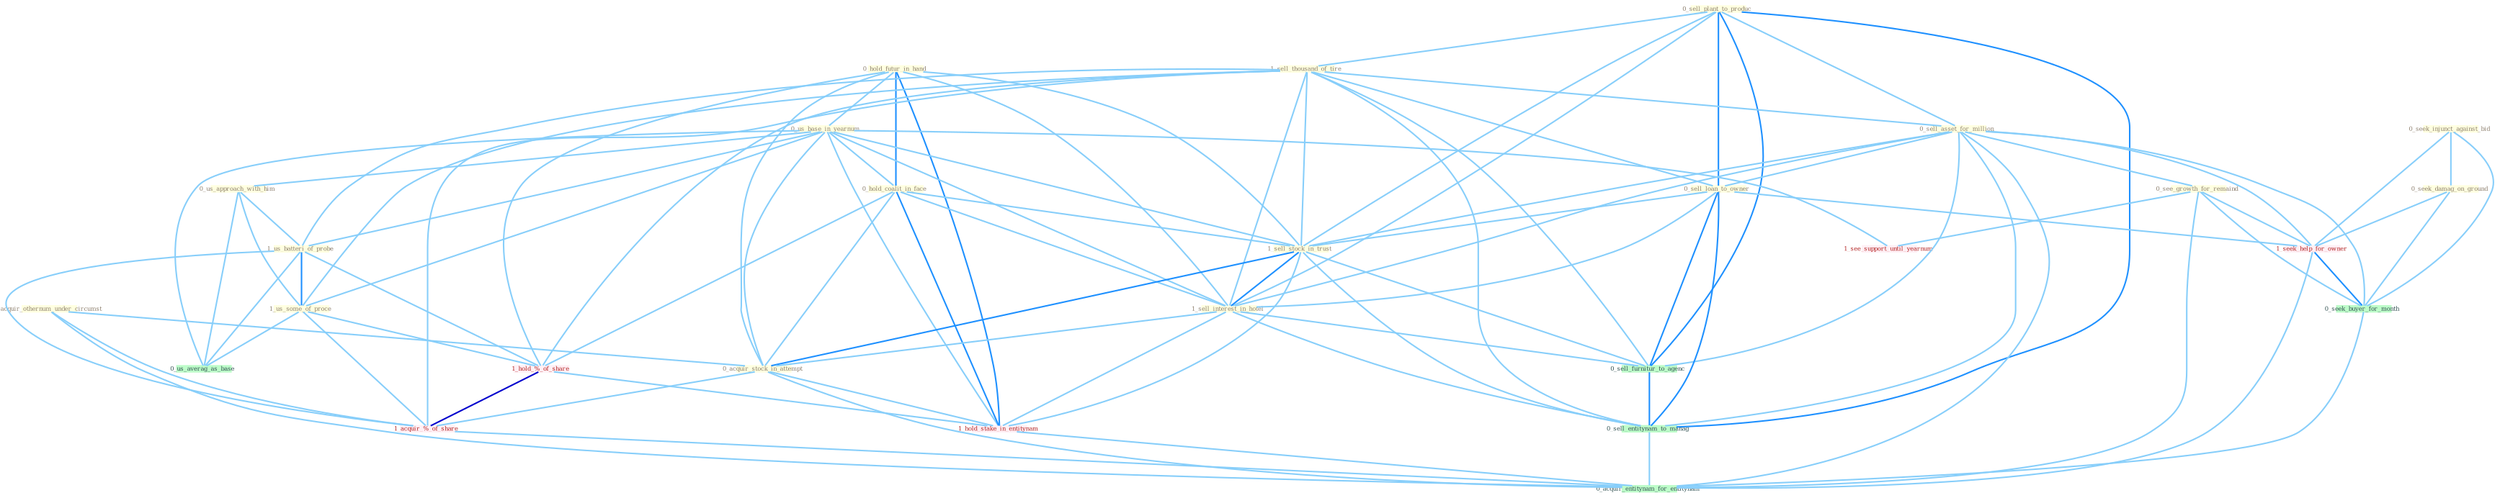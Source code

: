 Graph G{ 
    node
    [shape=polygon,style=filled,width=.5,height=.06,color="#BDFCC9",fixedsize=true,fontsize=4,
    fontcolor="#2f4f4f"];
    {node
    [color="#ffffe0", fontcolor="#8b7d6b"] "0_acquir_othernum_under_circumst " "0_hold_futur_in_hand " "0_sell_plant_to_produc " "0_us_base_in_yearnum " "0_seek_injunct_against_bid " "1_sell_thousand_of_tire " "0_hold_coalit_in_face " "0_seek_damag_on_ground " "0_sell_asset_for_million " "0_sell_loan_to_owner " "1_sell_stock_in_trust " "0_see_growth_for_remaind " "0_us_approach_with_him " "1_sell_interest_in_hotel " "0_acquir_stock_in_attempt " "1_us_batteri_of_probe " "1_us_some_of_proce "}
{node [color="#fff0f5", fontcolor="#b22222"] "1_hold_%_of_share " "1_hold_stake_in_entitynam " "1_seek_help_for_owner " "1_acquir_%_of_share " "1_see_support_until_yearnum "}
edge [color="#B0E2FF"];

	"0_acquir_othernum_under_circumst " -- "0_acquir_stock_in_attempt " [w="1", color="#87cefa" ];
	"0_acquir_othernum_under_circumst " -- "1_acquir_%_of_share " [w="1", color="#87cefa" ];
	"0_acquir_othernum_under_circumst " -- "0_acquir_entitynam_for_entitynam " [w="1", color="#87cefa" ];
	"0_hold_futur_in_hand " -- "0_us_base_in_yearnum " [w="1", color="#87cefa" ];
	"0_hold_futur_in_hand " -- "0_hold_coalit_in_face " [w="2", color="#1e90ff" , len=0.8];
	"0_hold_futur_in_hand " -- "1_sell_stock_in_trust " [w="1", color="#87cefa" ];
	"0_hold_futur_in_hand " -- "1_sell_interest_in_hotel " [w="1", color="#87cefa" ];
	"0_hold_futur_in_hand " -- "0_acquir_stock_in_attempt " [w="1", color="#87cefa" ];
	"0_hold_futur_in_hand " -- "1_hold_%_of_share " [w="1", color="#87cefa" ];
	"0_hold_futur_in_hand " -- "1_hold_stake_in_entitynam " [w="2", color="#1e90ff" , len=0.8];
	"0_sell_plant_to_produc " -- "1_sell_thousand_of_tire " [w="1", color="#87cefa" ];
	"0_sell_plant_to_produc " -- "0_sell_asset_for_million " [w="1", color="#87cefa" ];
	"0_sell_plant_to_produc " -- "0_sell_loan_to_owner " [w="2", color="#1e90ff" , len=0.8];
	"0_sell_plant_to_produc " -- "1_sell_stock_in_trust " [w="1", color="#87cefa" ];
	"0_sell_plant_to_produc " -- "1_sell_interest_in_hotel " [w="1", color="#87cefa" ];
	"0_sell_plant_to_produc " -- "0_sell_furnitur_to_agenc " [w="2", color="#1e90ff" , len=0.8];
	"0_sell_plant_to_produc " -- "0_sell_entitynam_to_manag " [w="2", color="#1e90ff" , len=0.8];
	"0_us_base_in_yearnum " -- "0_hold_coalit_in_face " [w="1", color="#87cefa" ];
	"0_us_base_in_yearnum " -- "1_sell_stock_in_trust " [w="1", color="#87cefa" ];
	"0_us_base_in_yearnum " -- "0_us_approach_with_him " [w="1", color="#87cefa" ];
	"0_us_base_in_yearnum " -- "1_sell_interest_in_hotel " [w="1", color="#87cefa" ];
	"0_us_base_in_yearnum " -- "0_acquir_stock_in_attempt " [w="1", color="#87cefa" ];
	"0_us_base_in_yearnum " -- "1_us_batteri_of_probe " [w="1", color="#87cefa" ];
	"0_us_base_in_yearnum " -- "1_us_some_of_proce " [w="1", color="#87cefa" ];
	"0_us_base_in_yearnum " -- "1_hold_stake_in_entitynam " [w="1", color="#87cefa" ];
	"0_us_base_in_yearnum " -- "1_see_support_until_yearnum " [w="1", color="#87cefa" ];
	"0_us_base_in_yearnum " -- "0_us_averag_as_base " [w="1", color="#87cefa" ];
	"0_seek_injunct_against_bid " -- "0_seek_damag_on_ground " [w="1", color="#87cefa" ];
	"0_seek_injunct_against_bid " -- "1_seek_help_for_owner " [w="1", color="#87cefa" ];
	"0_seek_injunct_against_bid " -- "0_seek_buyer_for_month " [w="1", color="#87cefa" ];
	"1_sell_thousand_of_tire " -- "0_sell_asset_for_million " [w="1", color="#87cefa" ];
	"1_sell_thousand_of_tire " -- "0_sell_loan_to_owner " [w="1", color="#87cefa" ];
	"1_sell_thousand_of_tire " -- "1_sell_stock_in_trust " [w="1", color="#87cefa" ];
	"1_sell_thousand_of_tire " -- "1_sell_interest_in_hotel " [w="1", color="#87cefa" ];
	"1_sell_thousand_of_tire " -- "1_us_batteri_of_probe " [w="1", color="#87cefa" ];
	"1_sell_thousand_of_tire " -- "1_us_some_of_proce " [w="1", color="#87cefa" ];
	"1_sell_thousand_of_tire " -- "1_hold_%_of_share " [w="1", color="#87cefa" ];
	"1_sell_thousand_of_tire " -- "1_acquir_%_of_share " [w="1", color="#87cefa" ];
	"1_sell_thousand_of_tire " -- "0_sell_furnitur_to_agenc " [w="1", color="#87cefa" ];
	"1_sell_thousand_of_tire " -- "0_sell_entitynam_to_manag " [w="1", color="#87cefa" ];
	"0_hold_coalit_in_face " -- "1_sell_stock_in_trust " [w="1", color="#87cefa" ];
	"0_hold_coalit_in_face " -- "1_sell_interest_in_hotel " [w="1", color="#87cefa" ];
	"0_hold_coalit_in_face " -- "0_acquir_stock_in_attempt " [w="1", color="#87cefa" ];
	"0_hold_coalit_in_face " -- "1_hold_%_of_share " [w="1", color="#87cefa" ];
	"0_hold_coalit_in_face " -- "1_hold_stake_in_entitynam " [w="2", color="#1e90ff" , len=0.8];
	"0_seek_damag_on_ground " -- "1_seek_help_for_owner " [w="1", color="#87cefa" ];
	"0_seek_damag_on_ground " -- "0_seek_buyer_for_month " [w="1", color="#87cefa" ];
	"0_sell_asset_for_million " -- "0_sell_loan_to_owner " [w="1", color="#87cefa" ];
	"0_sell_asset_for_million " -- "1_sell_stock_in_trust " [w="1", color="#87cefa" ];
	"0_sell_asset_for_million " -- "0_see_growth_for_remaind " [w="1", color="#87cefa" ];
	"0_sell_asset_for_million " -- "1_sell_interest_in_hotel " [w="1", color="#87cefa" ];
	"0_sell_asset_for_million " -- "1_seek_help_for_owner " [w="1", color="#87cefa" ];
	"0_sell_asset_for_million " -- "0_seek_buyer_for_month " [w="1", color="#87cefa" ];
	"0_sell_asset_for_million " -- "0_sell_furnitur_to_agenc " [w="1", color="#87cefa" ];
	"0_sell_asset_for_million " -- "0_sell_entitynam_to_manag " [w="1", color="#87cefa" ];
	"0_sell_asset_for_million " -- "0_acquir_entitynam_for_entitynam " [w="1", color="#87cefa" ];
	"0_sell_loan_to_owner " -- "1_sell_stock_in_trust " [w="1", color="#87cefa" ];
	"0_sell_loan_to_owner " -- "1_sell_interest_in_hotel " [w="1", color="#87cefa" ];
	"0_sell_loan_to_owner " -- "1_seek_help_for_owner " [w="1", color="#87cefa" ];
	"0_sell_loan_to_owner " -- "0_sell_furnitur_to_agenc " [w="2", color="#1e90ff" , len=0.8];
	"0_sell_loan_to_owner " -- "0_sell_entitynam_to_manag " [w="2", color="#1e90ff" , len=0.8];
	"1_sell_stock_in_trust " -- "1_sell_interest_in_hotel " [w="2", color="#1e90ff" , len=0.8];
	"1_sell_stock_in_trust " -- "0_acquir_stock_in_attempt " [w="2", color="#1e90ff" , len=0.8];
	"1_sell_stock_in_trust " -- "1_hold_stake_in_entitynam " [w="1", color="#87cefa" ];
	"1_sell_stock_in_trust " -- "0_sell_furnitur_to_agenc " [w="1", color="#87cefa" ];
	"1_sell_stock_in_trust " -- "0_sell_entitynam_to_manag " [w="1", color="#87cefa" ];
	"0_see_growth_for_remaind " -- "1_seek_help_for_owner " [w="1", color="#87cefa" ];
	"0_see_growth_for_remaind " -- "0_seek_buyer_for_month " [w="1", color="#87cefa" ];
	"0_see_growth_for_remaind " -- "1_see_support_until_yearnum " [w="1", color="#87cefa" ];
	"0_see_growth_for_remaind " -- "0_acquir_entitynam_for_entitynam " [w="1", color="#87cefa" ];
	"0_us_approach_with_him " -- "1_us_batteri_of_probe " [w="1", color="#87cefa" ];
	"0_us_approach_with_him " -- "1_us_some_of_proce " [w="1", color="#87cefa" ];
	"0_us_approach_with_him " -- "0_us_averag_as_base " [w="1", color="#87cefa" ];
	"1_sell_interest_in_hotel " -- "0_acquir_stock_in_attempt " [w="1", color="#87cefa" ];
	"1_sell_interest_in_hotel " -- "1_hold_stake_in_entitynam " [w="1", color="#87cefa" ];
	"1_sell_interest_in_hotel " -- "0_sell_furnitur_to_agenc " [w="1", color="#87cefa" ];
	"1_sell_interest_in_hotel " -- "0_sell_entitynam_to_manag " [w="1", color="#87cefa" ];
	"0_acquir_stock_in_attempt " -- "1_hold_stake_in_entitynam " [w="1", color="#87cefa" ];
	"0_acquir_stock_in_attempt " -- "1_acquir_%_of_share " [w="1", color="#87cefa" ];
	"0_acquir_stock_in_attempt " -- "0_acquir_entitynam_for_entitynam " [w="1", color="#87cefa" ];
	"1_us_batteri_of_probe " -- "1_us_some_of_proce " [w="2", color="#1e90ff" , len=0.8];
	"1_us_batteri_of_probe " -- "1_hold_%_of_share " [w="1", color="#87cefa" ];
	"1_us_batteri_of_probe " -- "1_acquir_%_of_share " [w="1", color="#87cefa" ];
	"1_us_batteri_of_probe " -- "0_us_averag_as_base " [w="1", color="#87cefa" ];
	"1_us_some_of_proce " -- "1_hold_%_of_share " [w="1", color="#87cefa" ];
	"1_us_some_of_proce " -- "1_acquir_%_of_share " [w="1", color="#87cefa" ];
	"1_us_some_of_proce " -- "0_us_averag_as_base " [w="1", color="#87cefa" ];
	"1_hold_%_of_share " -- "1_hold_stake_in_entitynam " [w="1", color="#87cefa" ];
	"1_hold_%_of_share " -- "1_acquir_%_of_share " [w="3", color="#0000cd" , len=0.6];
	"1_hold_stake_in_entitynam " -- "0_acquir_entitynam_for_entitynam " [w="1", color="#87cefa" ];
	"1_seek_help_for_owner " -- "0_seek_buyer_for_month " [w="2", color="#1e90ff" , len=0.8];
	"1_seek_help_for_owner " -- "0_acquir_entitynam_for_entitynam " [w="1", color="#87cefa" ];
	"0_seek_buyer_for_month " -- "0_acquir_entitynam_for_entitynam " [w="1", color="#87cefa" ];
	"1_acquir_%_of_share " -- "0_acquir_entitynam_for_entitynam " [w="1", color="#87cefa" ];
	"0_sell_furnitur_to_agenc " -- "0_sell_entitynam_to_manag " [w="2", color="#1e90ff" , len=0.8];
	"0_sell_entitynam_to_manag " -- "0_acquir_entitynam_for_entitynam " [w="1", color="#87cefa" ];
}